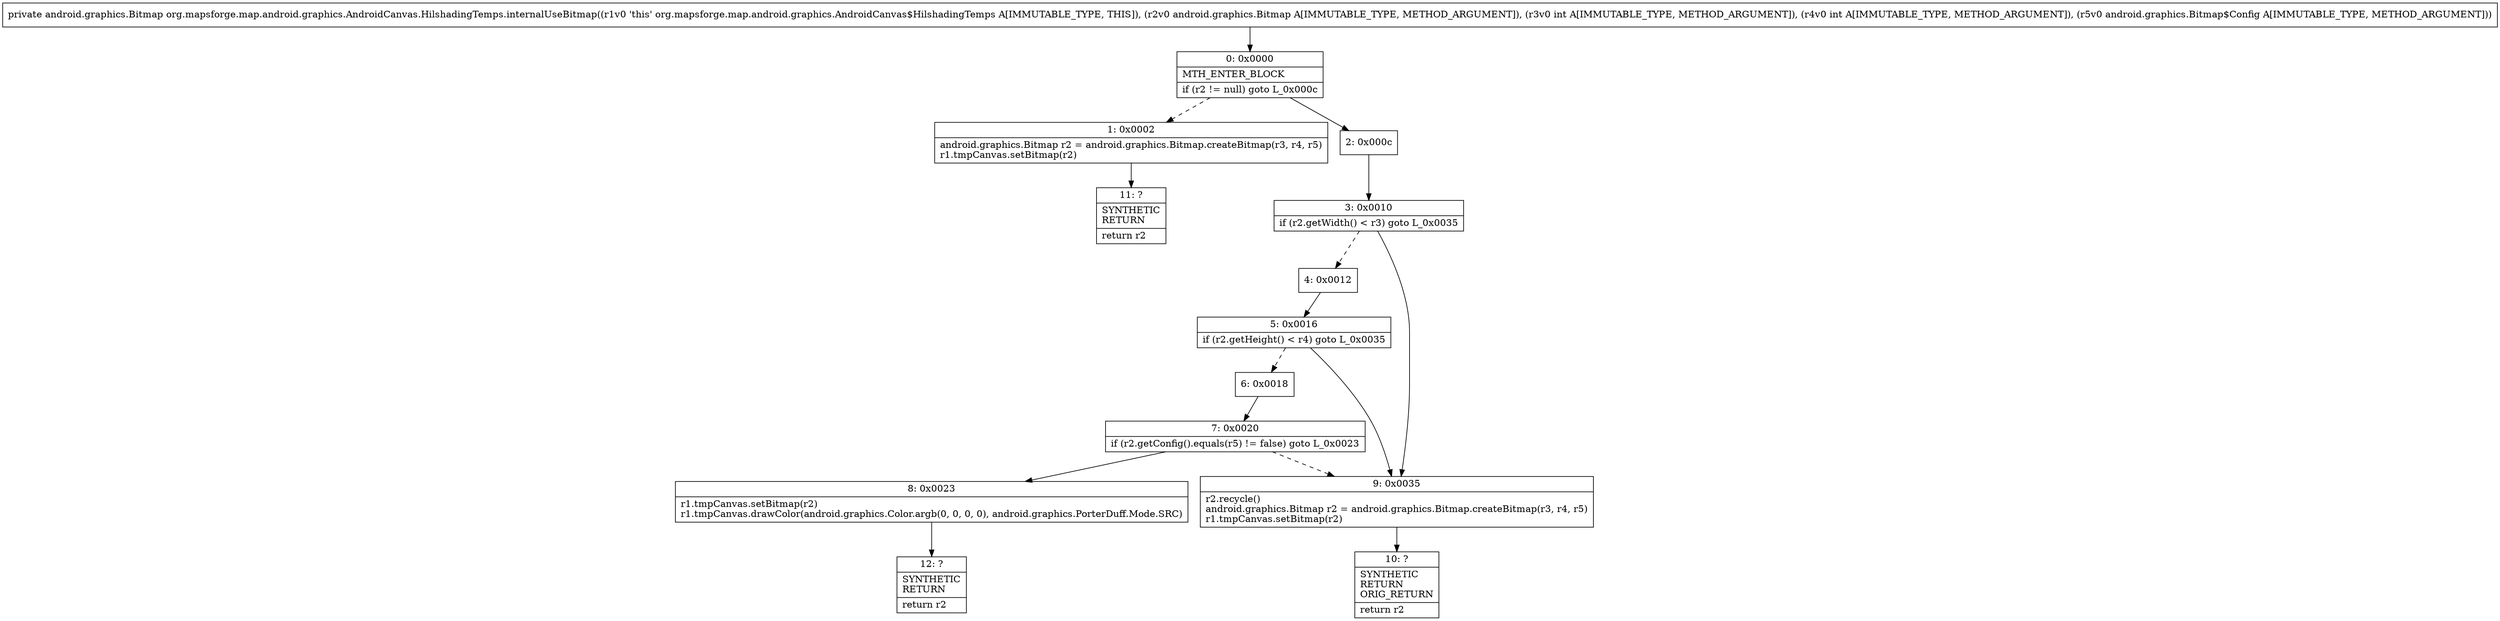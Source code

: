 digraph "CFG fororg.mapsforge.map.android.graphics.AndroidCanvas.HilshadingTemps.internalUseBitmap(Landroid\/graphics\/Bitmap;IILandroid\/graphics\/Bitmap$Config;)Landroid\/graphics\/Bitmap;" {
Node_0 [shape=record,label="{0\:\ 0x0000|MTH_ENTER_BLOCK\l|if (r2 != null) goto L_0x000c\l}"];
Node_1 [shape=record,label="{1\:\ 0x0002|android.graphics.Bitmap r2 = android.graphics.Bitmap.createBitmap(r3, r4, r5)\lr1.tmpCanvas.setBitmap(r2)\l}"];
Node_2 [shape=record,label="{2\:\ 0x000c}"];
Node_3 [shape=record,label="{3\:\ 0x0010|if (r2.getWidth() \< r3) goto L_0x0035\l}"];
Node_4 [shape=record,label="{4\:\ 0x0012}"];
Node_5 [shape=record,label="{5\:\ 0x0016|if (r2.getHeight() \< r4) goto L_0x0035\l}"];
Node_6 [shape=record,label="{6\:\ 0x0018}"];
Node_7 [shape=record,label="{7\:\ 0x0020|if (r2.getConfig().equals(r5) != false) goto L_0x0023\l}"];
Node_8 [shape=record,label="{8\:\ 0x0023|r1.tmpCanvas.setBitmap(r2)\lr1.tmpCanvas.drawColor(android.graphics.Color.argb(0, 0, 0, 0), android.graphics.PorterDuff.Mode.SRC)\l}"];
Node_9 [shape=record,label="{9\:\ 0x0035|r2.recycle()\landroid.graphics.Bitmap r2 = android.graphics.Bitmap.createBitmap(r3, r4, r5)\lr1.tmpCanvas.setBitmap(r2)\l}"];
Node_10 [shape=record,label="{10\:\ ?|SYNTHETIC\lRETURN\lORIG_RETURN\l|return r2\l}"];
Node_11 [shape=record,label="{11\:\ ?|SYNTHETIC\lRETURN\l|return r2\l}"];
Node_12 [shape=record,label="{12\:\ ?|SYNTHETIC\lRETURN\l|return r2\l}"];
MethodNode[shape=record,label="{private android.graphics.Bitmap org.mapsforge.map.android.graphics.AndroidCanvas.HilshadingTemps.internalUseBitmap((r1v0 'this' org.mapsforge.map.android.graphics.AndroidCanvas$HilshadingTemps A[IMMUTABLE_TYPE, THIS]), (r2v0 android.graphics.Bitmap A[IMMUTABLE_TYPE, METHOD_ARGUMENT]), (r3v0 int A[IMMUTABLE_TYPE, METHOD_ARGUMENT]), (r4v0 int A[IMMUTABLE_TYPE, METHOD_ARGUMENT]), (r5v0 android.graphics.Bitmap$Config A[IMMUTABLE_TYPE, METHOD_ARGUMENT])) }"];
MethodNode -> Node_0;
Node_0 -> Node_1[style=dashed];
Node_0 -> Node_2;
Node_1 -> Node_11;
Node_2 -> Node_3;
Node_3 -> Node_4[style=dashed];
Node_3 -> Node_9;
Node_4 -> Node_5;
Node_5 -> Node_6[style=dashed];
Node_5 -> Node_9;
Node_6 -> Node_7;
Node_7 -> Node_8;
Node_7 -> Node_9[style=dashed];
Node_8 -> Node_12;
Node_9 -> Node_10;
}

